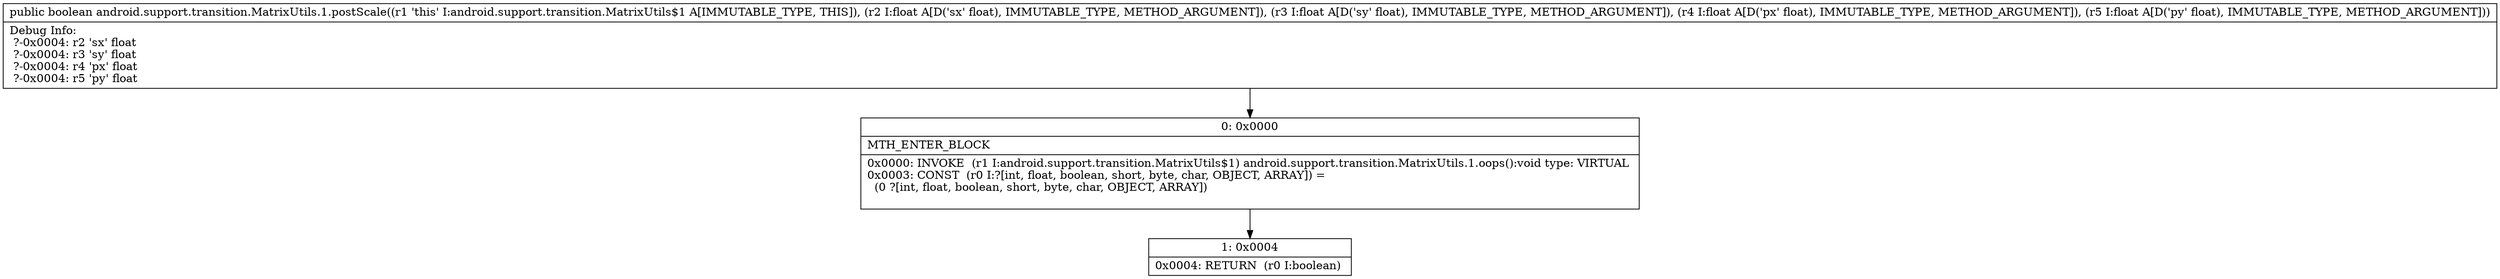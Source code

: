 digraph "CFG forandroid.support.transition.MatrixUtils.1.postScale(FFFF)Z" {
Node_0 [shape=record,label="{0\:\ 0x0000|MTH_ENTER_BLOCK\l|0x0000: INVOKE  (r1 I:android.support.transition.MatrixUtils$1) android.support.transition.MatrixUtils.1.oops():void type: VIRTUAL \l0x0003: CONST  (r0 I:?[int, float, boolean, short, byte, char, OBJECT, ARRAY]) = \l  (0 ?[int, float, boolean, short, byte, char, OBJECT, ARRAY])\l \l}"];
Node_1 [shape=record,label="{1\:\ 0x0004|0x0004: RETURN  (r0 I:boolean) \l}"];
MethodNode[shape=record,label="{public boolean android.support.transition.MatrixUtils.1.postScale((r1 'this' I:android.support.transition.MatrixUtils$1 A[IMMUTABLE_TYPE, THIS]), (r2 I:float A[D('sx' float), IMMUTABLE_TYPE, METHOD_ARGUMENT]), (r3 I:float A[D('sy' float), IMMUTABLE_TYPE, METHOD_ARGUMENT]), (r4 I:float A[D('px' float), IMMUTABLE_TYPE, METHOD_ARGUMENT]), (r5 I:float A[D('py' float), IMMUTABLE_TYPE, METHOD_ARGUMENT]))  | Debug Info:\l  ?\-0x0004: r2 'sx' float\l  ?\-0x0004: r3 'sy' float\l  ?\-0x0004: r4 'px' float\l  ?\-0x0004: r5 'py' float\l}"];
MethodNode -> Node_0;
Node_0 -> Node_1;
}

